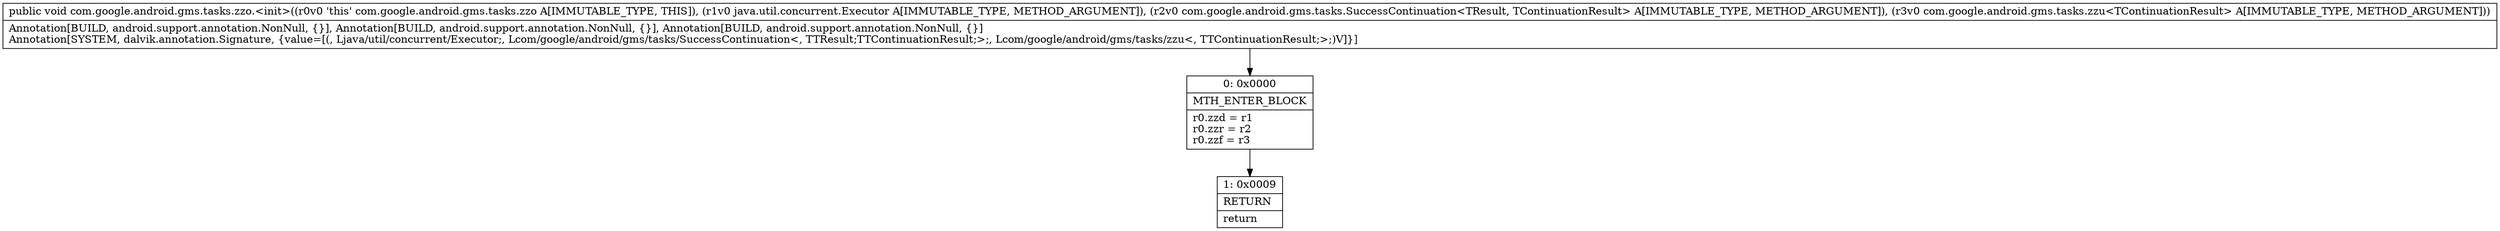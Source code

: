 digraph "CFG forcom.google.android.gms.tasks.zzo.\<init\>(Ljava\/util\/concurrent\/Executor;Lcom\/google\/android\/gms\/tasks\/SuccessContinuation;Lcom\/google\/android\/gms\/tasks\/zzu;)V" {
Node_0 [shape=record,label="{0\:\ 0x0000|MTH_ENTER_BLOCK\l|r0.zzd = r1\lr0.zzr = r2\lr0.zzf = r3\l}"];
Node_1 [shape=record,label="{1\:\ 0x0009|RETURN\l|return\l}"];
MethodNode[shape=record,label="{public void com.google.android.gms.tasks.zzo.\<init\>((r0v0 'this' com.google.android.gms.tasks.zzo A[IMMUTABLE_TYPE, THIS]), (r1v0 java.util.concurrent.Executor A[IMMUTABLE_TYPE, METHOD_ARGUMENT]), (r2v0 com.google.android.gms.tasks.SuccessContinuation\<TResult, TContinuationResult\> A[IMMUTABLE_TYPE, METHOD_ARGUMENT]), (r3v0 com.google.android.gms.tasks.zzu\<TContinuationResult\> A[IMMUTABLE_TYPE, METHOD_ARGUMENT]))  | Annotation[BUILD, android.support.annotation.NonNull, \{\}], Annotation[BUILD, android.support.annotation.NonNull, \{\}], Annotation[BUILD, android.support.annotation.NonNull, \{\}]\lAnnotation[SYSTEM, dalvik.annotation.Signature, \{value=[(, Ljava\/util\/concurrent\/Executor;, Lcom\/google\/android\/gms\/tasks\/SuccessContinuation\<, TTResult;TTContinuationResult;\>;, Lcom\/google\/android\/gms\/tasks\/zzu\<, TTContinuationResult;\>;)V]\}]\l}"];
MethodNode -> Node_0;
Node_0 -> Node_1;
}

